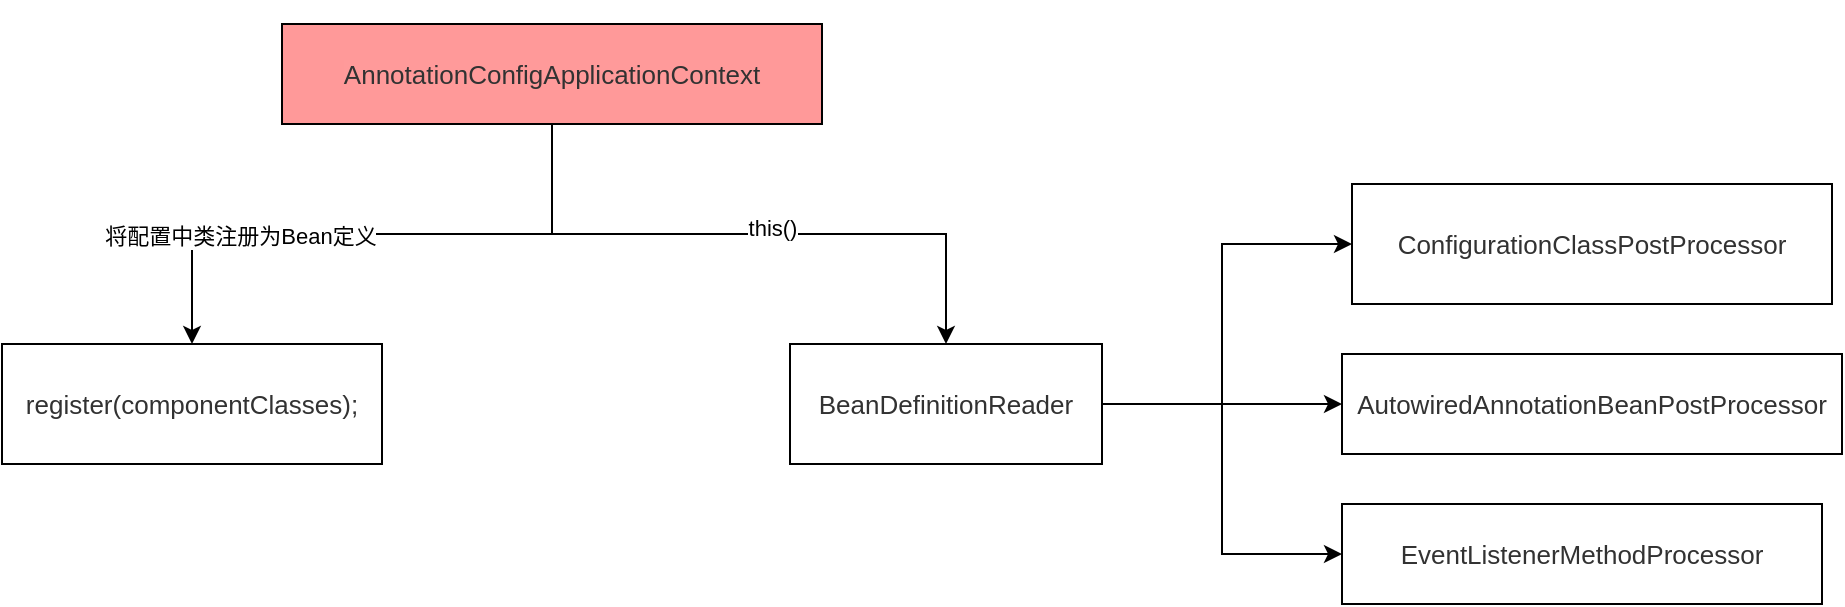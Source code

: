 <mxfile version="16.4.11" type="github">
  <diagram id="9GuviwEDhUSm3kEprOBz" name="Page-1">
    <mxGraphModel dx="1038" dy="547" grid="1" gridSize="10" guides="1" tooltips="1" connect="1" arrows="1" fold="1" page="1" pageScale="1" pageWidth="827" pageHeight="1169" math="0" shadow="0">
      <root>
        <mxCell id="0" />
        <mxCell id="1" parent="0" />
        <mxCell id="sDyi0cnwHgnVt_nQVKdm-2" style="edgeStyle=orthogonalEdgeStyle;rounded=0;orthogonalLoop=1;jettySize=auto;html=1;entryX=0.5;entryY=0;entryDx=0;entryDy=0;" edge="1" parent="1" source="sDyi0cnwHgnVt_nQVKdm-1" target="sDyi0cnwHgnVt_nQVKdm-3">
          <mxGeometry relative="1" as="geometry">
            <mxPoint x="160" y="270" as="targetPoint" />
          </mxGeometry>
        </mxCell>
        <mxCell id="sDyi0cnwHgnVt_nQVKdm-4" value="将配置中类注册为Bean定义" style="edgeLabel;html=1;align=center;verticalAlign=middle;resizable=0;points=[];" vertex="1" connectable="0" parent="sDyi0cnwHgnVt_nQVKdm-2">
          <mxGeometry x="0.458" y="1" relative="1" as="geometry">
            <mxPoint as="offset" />
          </mxGeometry>
        </mxCell>
        <mxCell id="sDyi0cnwHgnVt_nQVKdm-7" value="" style="edgeStyle=orthogonalEdgeStyle;rounded=0;orthogonalLoop=1;jettySize=auto;html=1;" edge="1" parent="1" source="sDyi0cnwHgnVt_nQVKdm-1" target="sDyi0cnwHgnVt_nQVKdm-6">
          <mxGeometry relative="1" as="geometry" />
        </mxCell>
        <mxCell id="sDyi0cnwHgnVt_nQVKdm-8" value="this()" style="edgeLabel;html=1;align=center;verticalAlign=middle;resizable=0;points=[];" vertex="1" connectable="0" parent="sDyi0cnwHgnVt_nQVKdm-7">
          <mxGeometry x="0.072" y="3" relative="1" as="geometry">
            <mxPoint as="offset" />
          </mxGeometry>
        </mxCell>
        <mxCell id="sDyi0cnwHgnVt_nQVKdm-1" value="&#xa;&#xa;&lt;span style=&quot;color: rgb(50, 50, 50); font-size: 13px; font-style: normal; font-weight: 400; letter-spacing: normal; text-align: center; text-indent: 0px; text-transform: none; word-spacing: 0px; background-color: rgba(255, 255, 255, 0.01); display: inline; float: none;&quot;&gt;AnnotationConfigApplicationContext&lt;/span&gt;&#xa;&#xa;" style="rounded=0;whiteSpace=wrap;html=1;fillColor=#FF9999;" vertex="1" parent="1">
          <mxGeometry x="160" y="110" width="270" height="50" as="geometry" />
        </mxCell>
        <mxCell id="sDyi0cnwHgnVt_nQVKdm-3" value="&lt;span style=&quot;color: rgb(50 , 50 , 50) ; font-size: 13px ; background-color: rgba(255 , 255 , 255 , 0.01)&quot;&gt;register(componentClasses);&lt;/span&gt;" style="rounded=0;whiteSpace=wrap;html=1;fillColor=#FFFFFF;" vertex="1" parent="1">
          <mxGeometry x="20" y="270" width="190" height="60" as="geometry" />
        </mxCell>
        <mxCell id="sDyi0cnwHgnVt_nQVKdm-10" value="" style="edgeStyle=orthogonalEdgeStyle;rounded=0;orthogonalLoop=1;jettySize=auto;html=1;" edge="1" parent="1" source="sDyi0cnwHgnVt_nQVKdm-6" target="sDyi0cnwHgnVt_nQVKdm-9">
          <mxGeometry relative="1" as="geometry">
            <Array as="points">
              <mxPoint x="630" y="300" />
              <mxPoint x="630" y="220" />
            </Array>
          </mxGeometry>
        </mxCell>
        <mxCell id="sDyi0cnwHgnVt_nQVKdm-12" value="" style="edgeStyle=orthogonalEdgeStyle;rounded=0;orthogonalLoop=1;jettySize=auto;html=1;" edge="1" parent="1" source="sDyi0cnwHgnVt_nQVKdm-6" target="sDyi0cnwHgnVt_nQVKdm-11">
          <mxGeometry relative="1" as="geometry" />
        </mxCell>
        <mxCell id="sDyi0cnwHgnVt_nQVKdm-14" value="" style="edgeStyle=orthogonalEdgeStyle;rounded=0;orthogonalLoop=1;jettySize=auto;html=1;" edge="1" parent="1" source="sDyi0cnwHgnVt_nQVKdm-6" target="sDyi0cnwHgnVt_nQVKdm-13">
          <mxGeometry relative="1" as="geometry">
            <Array as="points">
              <mxPoint x="630" y="300" />
              <mxPoint x="630" y="375" />
            </Array>
          </mxGeometry>
        </mxCell>
        <mxCell id="sDyi0cnwHgnVt_nQVKdm-6" value="&lt;span style=&quot;color: rgb(50 , 50 , 50) ; font-size: 13px ; background-color: rgba(255 , 255 , 255 , 0.01)&quot;&gt;BeanDefinitionReader&lt;/span&gt;" style="whiteSpace=wrap;html=1;fillColor=#FFFFFF;rounded=0;" vertex="1" parent="1">
          <mxGeometry x="414" y="270" width="156" height="60" as="geometry" />
        </mxCell>
        <mxCell id="sDyi0cnwHgnVt_nQVKdm-9" value="&#xa;&#xa;&lt;span style=&quot;color: rgb(50, 50, 50); font-size: 13px; font-style: normal; font-weight: 400; letter-spacing: normal; text-align: center; text-indent: 0px; text-transform: none; word-spacing: 0px; background-color: rgba(255, 255, 255, 0.01); display: inline; float: none;&quot;&gt;ConfigurationClassPostProcessor&lt;/span&gt;&#xa;&#xa;" style="whiteSpace=wrap;html=1;fillColor=#FFFFFF;rounded=0;" vertex="1" parent="1">
          <mxGeometry x="695" y="190" width="240" height="60" as="geometry" />
        </mxCell>
        <mxCell id="sDyi0cnwHgnVt_nQVKdm-11" value="&lt;span style=&quot;color: rgb(50 , 50 , 50) ; font-size: 13px ; background-color: rgba(255 , 255 , 255 , 0.01)&quot;&gt;AutowiredAnnotationBeanPostProcessor&lt;/span&gt;" style="whiteSpace=wrap;html=1;fillColor=#FFFFFF;rounded=0;" vertex="1" parent="1">
          <mxGeometry x="690" y="275" width="250" height="50" as="geometry" />
        </mxCell>
        <mxCell id="sDyi0cnwHgnVt_nQVKdm-13" value="&lt;span style=&quot;color: rgb(50 , 50 , 50) ; font-size: 13px ; background-color: rgba(255 , 255 , 255 , 0.01)&quot;&gt;EventListenerMethodProcessor&lt;/span&gt;" style="whiteSpace=wrap;html=1;fillColor=#FFFFFF;rounded=0;" vertex="1" parent="1">
          <mxGeometry x="690" y="350" width="240" height="50" as="geometry" />
        </mxCell>
      </root>
    </mxGraphModel>
  </diagram>
</mxfile>
